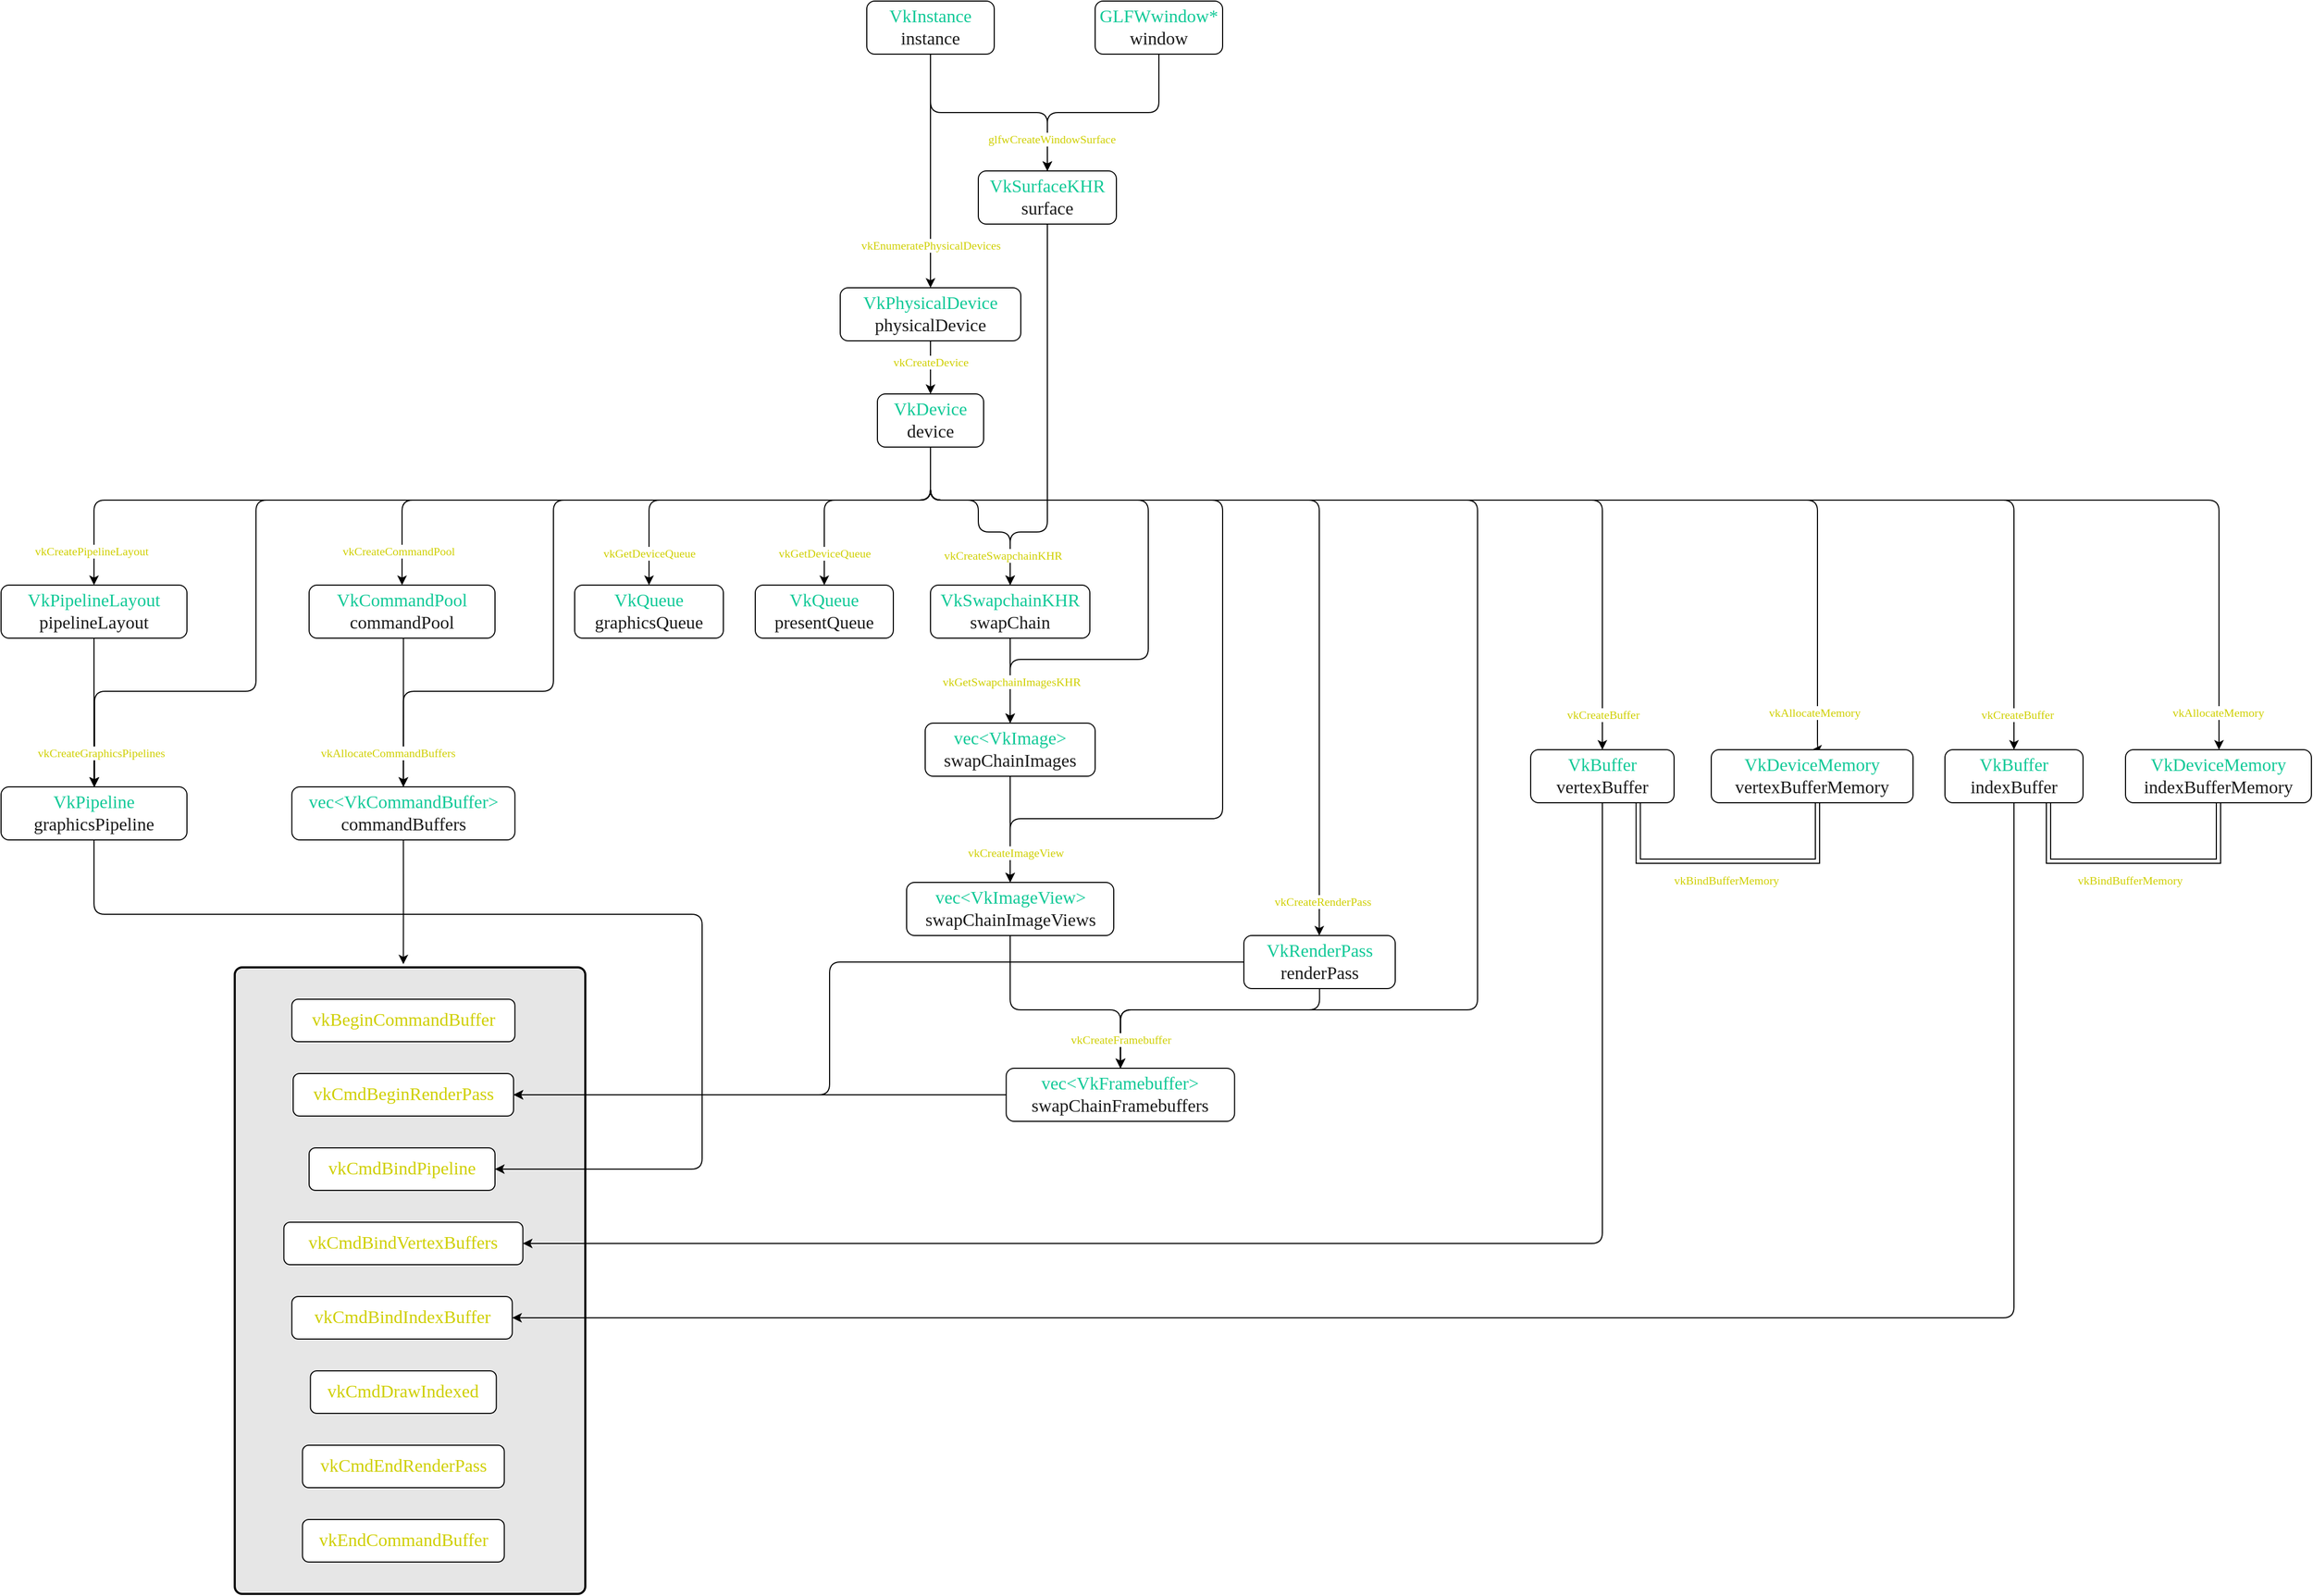 <mxfile version="14.7.6" type="github">
  <diagram id="baFzMBZQvumeQl2_fwXA" name="Page-1">
    <mxGraphModel dx="5710" dy="547" grid="1" gridSize="10" guides="1" tooltips="1" connect="1" arrows="1" fold="1" page="1" pageScale="1" pageWidth="2336" pageHeight="1654" math="0" shadow="0">
      <root>
        <mxCell id="0" />
        <mxCell id="1" parent="0" />
        <mxCell id="FvHJdSDC7yqyWIZDWJ_g-79" value="" style="rounded=1;whiteSpace=wrap;html=1;absoluteArcSize=1;arcSize=14;strokeWidth=2;fillColor=#E6E6E6;" parent="1" vertex="1">
          <mxGeometry x="-4371" y="970" width="330" height="590" as="geometry" />
        </mxCell>
        <mxCell id="FvHJdSDC7yqyWIZDWJ_g-3" style="edgeStyle=orthogonalEdgeStyle;rounded=1;orthogonalLoop=1;jettySize=auto;html=1;exitX=0.5;exitY=1;exitDx=0;exitDy=0;" parent="1" source="uCSQ6clWTxPqFR-X0H4s-1" target="FvHJdSDC7yqyWIZDWJ_g-1" edge="1">
          <mxGeometry relative="1" as="geometry" />
        </mxCell>
        <mxCell id="FvHJdSDC7yqyWIZDWJ_g-7" style="edgeStyle=orthogonalEdgeStyle;rounded=0;orthogonalLoop=1;jettySize=auto;html=1;exitX=0.5;exitY=1;exitDx=0;exitDy=0;" parent="1" source="uCSQ6clWTxPqFR-X0H4s-1" target="FvHJdSDC7yqyWIZDWJ_g-5" edge="1">
          <mxGeometry relative="1" as="geometry" />
        </mxCell>
        <mxCell id="uCSQ6clWTxPqFR-X0H4s-1" value="&lt;font face=&quot;Consolas&quot; style=&quot;font-size: 17px&quot;&gt;&lt;span style=&quot;color: rgb(16 , 201 , 151)&quot;&gt;VkInstance&lt;/span&gt;&lt;br&gt;&lt;span&gt;&lt;font color=&quot;#1a1a1a&quot; style=&quot;font-size: 17px&quot;&gt;instance&lt;/font&gt;&lt;/span&gt;&lt;br&gt;&lt;/font&gt;" style="rounded=1;whiteSpace=wrap;html=1;" parent="1" vertex="1">
          <mxGeometry x="-3776" y="60" width="120" height="50" as="geometry" />
        </mxCell>
        <mxCell id="FvHJdSDC7yqyWIZDWJ_g-108" style="edgeStyle=orthogonalEdgeStyle;rounded=1;sketch=0;orthogonalLoop=1;jettySize=auto;html=1;exitX=0.5;exitY=1;exitDx=0;exitDy=0;shadow=0;strokeColor=#000000;entryX=0.5;entryY=0;entryDx=0;entryDy=0;" parent="1" source="FvHJdSDC7yqyWIZDWJ_g-1" target="FvHJdSDC7yqyWIZDWJ_g-11" edge="1">
          <mxGeometry relative="1" as="geometry">
            <mxPoint x="-3606" y="480" as="targetPoint" />
            <Array as="points">
              <mxPoint x="-3606" y="560" />
              <mxPoint x="-3641" y="560" />
            </Array>
          </mxGeometry>
        </mxCell>
        <mxCell id="FvHJdSDC7yqyWIZDWJ_g-1" value="&lt;font face=&quot;Consolas&quot;&gt;&lt;font color=&quot;#10c997&quot;&gt;&lt;span style=&quot;font-size: 17px&quot;&gt;VkSurfaceKHR&lt;/span&gt;&lt;/font&gt;&lt;br&gt;&lt;font color=&quot;#1a1a1a&quot;&gt;&lt;span style=&quot;font-size: 17px&quot;&gt;surface&lt;/span&gt;&lt;/font&gt;&lt;br&gt;&lt;/font&gt;" style="rounded=1;whiteSpace=wrap;html=1;" parent="1" vertex="1">
          <mxGeometry x="-3671" y="220" width="130" height="50" as="geometry" />
        </mxCell>
        <mxCell id="FvHJdSDC7yqyWIZDWJ_g-4" value="" style="edgeStyle=orthogonalEdgeStyle;rounded=1;orthogonalLoop=1;jettySize=auto;exitX=0.5;exitY=1;exitDx=0;exitDy=0;entryX=0.5;entryY=0;entryDx=0;entryDy=0;html=1;labelPosition=center;verticalLabelPosition=bottom;align=center;verticalAlign=top;textDirection=ltr;" parent="1" source="FvHJdSDC7yqyWIZDWJ_g-2" target="FvHJdSDC7yqyWIZDWJ_g-1" edge="1">
          <mxGeometry relative="1" as="geometry" />
        </mxCell>
        <mxCell id="FvHJdSDC7yqyWIZDWJ_g-19" value="&lt;font face=&quot;Consolas&quot; color=&quot;#cfcf00&quot;&gt;glfwCreateWindowSurface&lt;/font&gt;" style="edgeLabel;html=1;align=center;verticalAlign=middle;resizable=0;points=[];" parent="FvHJdSDC7yqyWIZDWJ_g-4" vertex="1" connectable="0">
          <mxGeometry x="0.124" y="1" relative="1" as="geometry">
            <mxPoint x="-35" y="24" as="offset" />
          </mxGeometry>
        </mxCell>
        <mxCell id="FvHJdSDC7yqyWIZDWJ_g-2" value="&lt;font face=&quot;Consolas&quot;&gt;&lt;font color=&quot;#10c997&quot;&gt;&lt;span style=&quot;font-size: 17px&quot;&gt;GLFWwindow*&lt;/span&gt;&lt;/font&gt;&lt;br&gt;&lt;font color=&quot;#1a1a1a&quot;&gt;&lt;span style=&quot;font-size: 17px&quot;&gt;window&lt;/span&gt;&lt;/font&gt;&lt;br&gt;&lt;/font&gt;" style="rounded=1;whiteSpace=wrap;html=1;" parent="1" vertex="1">
          <mxGeometry x="-3561" y="60" width="120" height="50" as="geometry" />
        </mxCell>
        <mxCell id="FvHJdSDC7yqyWIZDWJ_g-9" style="edgeStyle=orthogonalEdgeStyle;rounded=0;orthogonalLoop=1;jettySize=auto;html=1;exitX=0.5;exitY=1;exitDx=0;exitDy=0;entryX=0.5;entryY=0;entryDx=0;entryDy=0;" parent="1" source="FvHJdSDC7yqyWIZDWJ_g-5" target="FvHJdSDC7yqyWIZDWJ_g-6" edge="1">
          <mxGeometry relative="1" as="geometry" />
        </mxCell>
        <mxCell id="FvHJdSDC7yqyWIZDWJ_g-5" value="&lt;font face=&quot;Consolas&quot;&gt;&lt;font color=&quot;#10c997&quot;&gt;&lt;span style=&quot;font-size: 17px&quot;&gt;VkPhysicalDevice&lt;/span&gt;&lt;/font&gt;&lt;br&gt;&lt;font color=&quot;#1a1a1a&quot;&gt;&lt;span style=&quot;font-size: 17px&quot;&gt;physicalDevice&lt;/span&gt;&lt;/font&gt;&lt;br&gt;&lt;/font&gt;" style="rounded=1;whiteSpace=wrap;html=1;" parent="1" vertex="1">
          <mxGeometry x="-3801" y="330" width="170" height="50" as="geometry" />
        </mxCell>
        <mxCell id="FvHJdSDC7yqyWIZDWJ_g-13" style="edgeStyle=orthogonalEdgeStyle;rounded=1;orthogonalLoop=1;jettySize=auto;html=1;exitX=0.5;exitY=1;exitDx=0;exitDy=0;entryX=0.5;entryY=0;entryDx=0;entryDy=0;" parent="1" source="FvHJdSDC7yqyWIZDWJ_g-6" target="FvHJdSDC7yqyWIZDWJ_g-10" edge="1">
          <mxGeometry relative="1" as="geometry">
            <Array as="points">
              <mxPoint x="-3716" y="530" />
              <mxPoint x="-3981" y="530" />
            </Array>
          </mxGeometry>
        </mxCell>
        <mxCell id="FvHJdSDC7yqyWIZDWJ_g-14" style="edgeStyle=orthogonalEdgeStyle;rounded=1;orthogonalLoop=1;jettySize=auto;html=1;exitX=0.5;exitY=1;exitDx=0;exitDy=0;entryX=0.5;entryY=0;entryDx=0;entryDy=0;" parent="1" source="FvHJdSDC7yqyWIZDWJ_g-6" target="FvHJdSDC7yqyWIZDWJ_g-12" edge="1">
          <mxGeometry relative="1" as="geometry">
            <Array as="points">
              <mxPoint x="-3716" y="530" />
              <mxPoint x="-3816" y="530" />
            </Array>
          </mxGeometry>
        </mxCell>
        <mxCell id="FvHJdSDC7yqyWIZDWJ_g-47" style="edgeStyle=orthogonalEdgeStyle;rounded=1;orthogonalLoop=1;jettySize=auto;html=1;exitX=0.5;exitY=1;exitDx=0;exitDy=0;" parent="1" source="FvHJdSDC7yqyWIZDWJ_g-6" target="FvHJdSDC7yqyWIZDWJ_g-41" edge="1">
          <mxGeometry relative="1" as="geometry">
            <Array as="points">
              <mxPoint x="-3716" y="530" />
              <mxPoint x="-3201" y="530" />
              <mxPoint x="-3201" y="1010" />
              <mxPoint x="-3537" y="1010" />
            </Array>
          </mxGeometry>
        </mxCell>
        <mxCell id="FvHJdSDC7yqyWIZDWJ_g-59" style="edgeStyle=orthogonalEdgeStyle;rounded=1;orthogonalLoop=1;jettySize=auto;html=1;exitX=0.5;exitY=1;exitDx=0;exitDy=0;entryX=0.5;entryY=0;entryDx=0;entryDy=0;" parent="1" source="FvHJdSDC7yqyWIZDWJ_g-6" target="FvHJdSDC7yqyWIZDWJ_g-11" edge="1">
          <mxGeometry relative="1" as="geometry">
            <Array as="points">
              <mxPoint x="-3716" y="530" />
              <mxPoint x="-3671" y="530" />
              <mxPoint x="-3671" y="560" />
              <mxPoint x="-3641" y="560" />
            </Array>
          </mxGeometry>
        </mxCell>
        <mxCell id="FvHJdSDC7yqyWIZDWJ_g-60" style="edgeStyle=orthogonalEdgeStyle;rounded=1;orthogonalLoop=1;jettySize=auto;html=1;exitX=0.5;exitY=1;exitDx=0;exitDy=0;entryX=0.5;entryY=0;entryDx=0;entryDy=0;" parent="1" source="FvHJdSDC7yqyWIZDWJ_g-6" target="FvHJdSDC7yqyWIZDWJ_g-29" edge="1">
          <mxGeometry relative="1" as="geometry">
            <Array as="points">
              <mxPoint x="-3716" y="530" />
              <mxPoint x="-3511" y="530" />
              <mxPoint x="-3511" y="680" />
              <mxPoint x="-3641" y="680" />
            </Array>
          </mxGeometry>
        </mxCell>
        <mxCell id="FvHJdSDC7yqyWIZDWJ_g-61" style="edgeStyle=orthogonalEdgeStyle;rounded=1;orthogonalLoop=1;jettySize=auto;html=1;exitX=0.5;exitY=1;exitDx=0;exitDy=0;entryX=0.5;entryY=0;entryDx=0;entryDy=0;" parent="1" source="FvHJdSDC7yqyWIZDWJ_g-6" target="FvHJdSDC7yqyWIZDWJ_g-32" edge="1">
          <mxGeometry relative="1" as="geometry">
            <Array as="points">
              <mxPoint x="-3716" y="530" />
              <mxPoint x="-3441" y="530" />
              <mxPoint x="-3441" y="830" />
              <mxPoint x="-3641" y="830" />
            </Array>
          </mxGeometry>
        </mxCell>
        <mxCell id="FvHJdSDC7yqyWIZDWJ_g-62" style="edgeStyle=orthogonalEdgeStyle;rounded=1;orthogonalLoop=1;jettySize=auto;html=1;exitX=0.5;exitY=1;exitDx=0;exitDy=0;" parent="1" source="FvHJdSDC7yqyWIZDWJ_g-6" target="FvHJdSDC7yqyWIZDWJ_g-39" edge="1">
          <mxGeometry relative="1" as="geometry">
            <Array as="points">
              <mxPoint x="-3716" y="530" />
              <mxPoint x="-3350" y="530" />
            </Array>
          </mxGeometry>
        </mxCell>
        <mxCell id="FvHJdSDC7yqyWIZDWJ_g-64" style="edgeStyle=orthogonalEdgeStyle;rounded=1;orthogonalLoop=1;jettySize=auto;html=1;exitX=0.5;exitY=1;exitDx=0;exitDy=0;" parent="1" source="FvHJdSDC7yqyWIZDWJ_g-6" target="FvHJdSDC7yqyWIZDWJ_g-40" edge="1">
          <mxGeometry relative="1" as="geometry">
            <Array as="points">
              <mxPoint x="-3716" y="530" />
              <mxPoint x="-4351" y="530" />
              <mxPoint x="-4351" y="710" />
              <mxPoint x="-4503" y="710" />
            </Array>
          </mxGeometry>
        </mxCell>
        <mxCell id="FvHJdSDC7yqyWIZDWJ_g-71" style="edgeStyle=orthogonalEdgeStyle;rounded=1;orthogonalLoop=1;jettySize=auto;html=1;exitX=0.5;exitY=1;exitDx=0;exitDy=0;entryX=0.5;entryY=0;entryDx=0;entryDy=0;" parent="1" source="FvHJdSDC7yqyWIZDWJ_g-6" target="FvHJdSDC7yqyWIZDWJ_g-53" edge="1">
          <mxGeometry relative="1" as="geometry">
            <Array as="points">
              <mxPoint x="-3716" y="530" />
              <mxPoint x="-4213" y="530" />
            </Array>
          </mxGeometry>
        </mxCell>
        <mxCell id="FvHJdSDC7yqyWIZDWJ_g-72" style="edgeStyle=orthogonalEdgeStyle;rounded=1;orthogonalLoop=1;jettySize=auto;html=1;exitX=0.5;exitY=1;exitDx=0;exitDy=0;entryX=0.5;entryY=0;entryDx=0;entryDy=0;" parent="1" source="FvHJdSDC7yqyWIZDWJ_g-6" target="FvHJdSDC7yqyWIZDWJ_g-66" edge="1">
          <mxGeometry relative="1" as="geometry">
            <Array as="points">
              <mxPoint x="-3716" y="530" />
              <mxPoint x="-3083" y="530" />
            </Array>
          </mxGeometry>
        </mxCell>
        <mxCell id="FvHJdSDC7yqyWIZDWJ_g-73" style="edgeStyle=orthogonalEdgeStyle;rounded=1;orthogonalLoop=1;jettySize=auto;html=1;exitX=0.5;exitY=1;exitDx=0;exitDy=0;entryX=0.5;entryY=0;entryDx=0;entryDy=0;" parent="1" source="FvHJdSDC7yqyWIZDWJ_g-6" target="FvHJdSDC7yqyWIZDWJ_g-67" edge="1">
          <mxGeometry relative="1" as="geometry">
            <Array as="points">
              <mxPoint x="-3716" y="530" />
              <mxPoint x="-2881" y="530" />
              <mxPoint x="-2881" y="765" />
            </Array>
          </mxGeometry>
        </mxCell>
        <mxCell id="FvHJdSDC7yqyWIZDWJ_g-78" style="edgeStyle=orthogonalEdgeStyle;rounded=1;orthogonalLoop=1;jettySize=auto;html=1;exitX=0.5;exitY=1;exitDx=0;exitDy=0;entryX=0.5;entryY=0;entryDx=0;entryDy=0;" parent="1" source="FvHJdSDC7yqyWIZDWJ_g-6" target="FvHJdSDC7yqyWIZDWJ_g-70" edge="1">
          <mxGeometry relative="1" as="geometry">
            <Array as="points">
              <mxPoint x="-3716" y="530" />
              <mxPoint x="-4071" y="530" />
              <mxPoint x="-4071" y="710" />
              <mxPoint x="-4212" y="710" />
            </Array>
          </mxGeometry>
        </mxCell>
        <mxCell id="FvHJdSDC7yqyWIZDWJ_g-101" style="edgeStyle=orthogonalEdgeStyle;rounded=1;sketch=0;orthogonalLoop=1;jettySize=auto;html=1;exitX=0.5;exitY=1;exitDx=0;exitDy=0;entryX=0.5;entryY=0;entryDx=0;entryDy=0;shadow=0;strokeColor=#000000;" parent="1" source="FvHJdSDC7yqyWIZDWJ_g-6" target="FvHJdSDC7yqyWIZDWJ_g-68" edge="1">
          <mxGeometry relative="1" as="geometry">
            <Array as="points">
              <mxPoint x="-3716" y="530" />
              <mxPoint x="-2696" y="530" />
            </Array>
          </mxGeometry>
        </mxCell>
        <mxCell id="FvHJdSDC7yqyWIZDWJ_g-102" style="edgeStyle=orthogonalEdgeStyle;rounded=1;sketch=0;orthogonalLoop=1;jettySize=auto;html=1;exitX=0.5;exitY=1;exitDx=0;exitDy=0;shadow=0;strokeColor=#000000;" parent="1" source="FvHJdSDC7yqyWIZDWJ_g-6" target="FvHJdSDC7yqyWIZDWJ_g-69" edge="1">
          <mxGeometry relative="1" as="geometry">
            <Array as="points">
              <mxPoint x="-3716" y="530" />
              <mxPoint x="-2503" y="530" />
            </Array>
          </mxGeometry>
        </mxCell>
        <mxCell id="RbgR3sPPMLUCvP3Kl11R-1" style="edgeStyle=orthogonalEdgeStyle;rounded=1;sketch=0;orthogonalLoop=1;jettySize=auto;html=1;exitX=0.5;exitY=1;exitDx=0;exitDy=0;entryX=0.5;entryY=0;entryDx=0;entryDy=0;shadow=0;strokeColor=#000000;" parent="1" source="FvHJdSDC7yqyWIZDWJ_g-6" target="FvHJdSDC7yqyWIZDWJ_g-54" edge="1">
          <mxGeometry relative="1" as="geometry">
            <Array as="points">
              <mxPoint x="-3716" y="530" />
              <mxPoint x="-4503" y="530" />
            </Array>
          </mxGeometry>
        </mxCell>
        <mxCell id="FvHJdSDC7yqyWIZDWJ_g-6" value="&lt;font face=&quot;Consolas&quot;&gt;&lt;font color=&quot;#10c997&quot;&gt;&lt;span style=&quot;font-size: 17px&quot;&gt;VkDevice&lt;/span&gt;&lt;/font&gt;&lt;br&gt;&lt;font color=&quot;#1a1a1a&quot;&gt;&lt;span style=&quot;font-size: 17px&quot;&gt;device&lt;/span&gt;&lt;/font&gt;&lt;br&gt;&lt;/font&gt;" style="rounded=1;whiteSpace=wrap;html=1;" parent="1" vertex="1">
          <mxGeometry x="-3766" y="430" width="100" height="50" as="geometry" />
        </mxCell>
        <mxCell id="FvHJdSDC7yqyWIZDWJ_g-10" value="&lt;font face=&quot;Consolas&quot;&gt;&lt;font color=&quot;#10c997&quot;&gt;&lt;span style=&quot;font-size: 17px&quot;&gt;VkQueue&lt;/span&gt;&lt;/font&gt;&lt;br&gt;&lt;font color=&quot;#1a1a1a&quot;&gt;&lt;span style=&quot;font-size: 17px&quot;&gt;graphicsQueue&lt;/span&gt;&lt;/font&gt;&lt;br&gt;&lt;/font&gt;" style="rounded=1;whiteSpace=wrap;html=1;" parent="1" vertex="1">
          <mxGeometry x="-4051" y="610" width="140" height="50" as="geometry" />
        </mxCell>
        <mxCell id="FvHJdSDC7yqyWIZDWJ_g-56" style="edgeStyle=orthogonalEdgeStyle;rounded=0;orthogonalLoop=1;jettySize=auto;html=1;exitX=0.5;exitY=1;exitDx=0;exitDy=0;" parent="1" source="FvHJdSDC7yqyWIZDWJ_g-11" target="FvHJdSDC7yqyWIZDWJ_g-29" edge="1">
          <mxGeometry relative="1" as="geometry" />
        </mxCell>
        <mxCell id="FvHJdSDC7yqyWIZDWJ_g-11" value="&lt;font face=&quot;Consolas&quot;&gt;&lt;font color=&quot;#10c997&quot;&gt;&lt;span style=&quot;font-size: 17px&quot;&gt;VkSwapchainKHR&lt;/span&gt;&lt;/font&gt;&lt;br&gt;&lt;font color=&quot;#1a1a1a&quot;&gt;&lt;span style=&quot;font-size: 17px&quot;&gt;swapChain&lt;/span&gt;&lt;/font&gt;&lt;br&gt;&lt;/font&gt;" style="rounded=1;whiteSpace=wrap;html=1;" parent="1" vertex="1">
          <mxGeometry x="-3716" y="610" width="150" height="50" as="geometry" />
        </mxCell>
        <mxCell id="FvHJdSDC7yqyWIZDWJ_g-12" value="&lt;font face=&quot;Consolas&quot;&gt;&lt;font color=&quot;#10c997&quot;&gt;&lt;span style=&quot;font-size: 17px&quot;&gt;VkQueue&lt;/span&gt;&lt;/font&gt;&lt;br&gt;&lt;font color=&quot;#1a1a1a&quot;&gt;&lt;span style=&quot;font-size: 17px&quot;&gt;presentQueue&lt;/span&gt;&lt;/font&gt;&lt;br&gt;&lt;/font&gt;" style="rounded=1;whiteSpace=wrap;html=1;" parent="1" vertex="1">
          <mxGeometry x="-3881" y="610" width="130" height="50" as="geometry" />
        </mxCell>
        <mxCell id="FvHJdSDC7yqyWIZDWJ_g-20" value="&lt;font color=&quot;#cfcf00&quot; face=&quot;Consolas&quot;&gt;&lt;span style=&quot;font-size: 11px&quot;&gt;vkEnumeratePhysicalDevices&lt;/span&gt;&lt;/font&gt;" style="edgeLabel;html=1;align=center;verticalAlign=middle;resizable=0;points=[];" parent="1" vertex="1" connectable="0">
          <mxGeometry x="-3716" y="290" as="geometry" />
        </mxCell>
        <mxCell id="FvHJdSDC7yqyWIZDWJ_g-21" value="&lt;font color=&quot;#cfcf00&quot; face=&quot;Consolas&quot;&gt;&lt;span style=&quot;font-size: 11px&quot;&gt;vkCreateDevice&lt;/span&gt;&lt;/font&gt;" style="edgeLabel;html=1;align=center;verticalAlign=middle;resizable=0;points=[];" parent="1" vertex="1" connectable="0">
          <mxGeometry x="-3716" y="400" as="geometry" />
        </mxCell>
        <mxCell id="FvHJdSDC7yqyWIZDWJ_g-22" value="&lt;font color=&quot;#cfcf00&quot; face=&quot;Consolas&quot;&gt;&lt;span style=&quot;font-size: 11px&quot;&gt;vkGetDeviceQueue&lt;/span&gt;&lt;/font&gt;" style="edgeLabel;html=1;align=center;verticalAlign=middle;resizable=0;points=[];" parent="1" vertex="1" connectable="0">
          <mxGeometry x="-3981" y="580" as="geometry" />
        </mxCell>
        <mxCell id="FvHJdSDC7yqyWIZDWJ_g-23" value="&lt;font color=&quot;#cfcf00&quot; face=&quot;Consolas&quot;&gt;&lt;span style=&quot;font-size: 11px&quot;&gt;vkCreateSwapchainKHR&lt;/span&gt;&lt;/font&gt;" style="edgeLabel;html=1;align=center;verticalAlign=middle;resizable=0;points=[];" parent="1" vertex="1" connectable="0">
          <mxGeometry x="-3656" y="590" as="geometry">
            <mxPoint x="8" y="-8" as="offset" />
          </mxGeometry>
        </mxCell>
        <mxCell id="FvHJdSDC7yqyWIZDWJ_g-24" value="&lt;font color=&quot;#cfcf00&quot; face=&quot;Consolas&quot;&gt;&lt;span style=&quot;font-size: 11px&quot;&gt;vkGetDeviceQueue&lt;/span&gt;&lt;/font&gt;" style="edgeLabel;html=1;align=center;verticalAlign=middle;resizable=0;points=[];" parent="1" vertex="1" connectable="0">
          <mxGeometry x="-3816" y="580" as="geometry" />
        </mxCell>
        <mxCell id="FvHJdSDC7yqyWIZDWJ_g-25" value="&lt;font color=&quot;#cfcf00&quot; face=&quot;Consolas&quot;&gt;&lt;span style=&quot;font-size: 11px&quot;&gt;vkCreateBuffer&lt;/span&gt;&lt;/font&gt;" style="edgeLabel;html=1;align=center;verticalAlign=middle;resizable=0;points=[];" parent="1" vertex="1" connectable="0">
          <mxGeometry x="-3091" y="740" as="geometry">
            <mxPoint x="8" y="-8" as="offset" />
          </mxGeometry>
        </mxCell>
        <mxCell id="FvHJdSDC7yqyWIZDWJ_g-26" value="&lt;font color=&quot;#cfcf00&quot; face=&quot;Consolas&quot;&gt;&lt;span style=&quot;font-size: 11px&quot;&gt;vkGetSwapchainImagesKHR&lt;/span&gt;&lt;/font&gt;" style="edgeLabel;html=1;align=center;verticalAlign=middle;resizable=0;points=[];" parent="1" vertex="1" connectable="0">
          <mxGeometry x="-3644.75" y="700" as="geometry">
            <mxPoint x="4" y="1" as="offset" />
          </mxGeometry>
        </mxCell>
        <mxCell id="FvHJdSDC7yqyWIZDWJ_g-33" style="edgeStyle=orthogonalEdgeStyle;rounded=0;orthogonalLoop=1;jettySize=auto;html=1;exitX=0.5;exitY=1;exitDx=0;exitDy=0;entryX=0.5;entryY=0;entryDx=0;entryDy=0;" parent="1" source="FvHJdSDC7yqyWIZDWJ_g-29" target="FvHJdSDC7yqyWIZDWJ_g-32" edge="1">
          <mxGeometry relative="1" as="geometry" />
        </mxCell>
        <mxCell id="FvHJdSDC7yqyWIZDWJ_g-29" value="&lt;font face=&quot;Consolas&quot;&gt;&lt;font color=&quot;#10c997&quot;&gt;&lt;span style=&quot;font-size: 17px&quot;&gt;vec&amp;lt;VkImage&amp;gt;&lt;/span&gt;&lt;/font&gt;&lt;br&gt;&lt;font color=&quot;#1a1a1a&quot;&gt;&lt;span style=&quot;font-size: 17px&quot;&gt;swapChainImages&lt;/span&gt;&lt;/font&gt;&lt;br&gt;&lt;/font&gt;" style="rounded=1;whiteSpace=wrap;html=1;" parent="1" vertex="1">
          <mxGeometry x="-3721" y="740" width="160" height="50" as="geometry" />
        </mxCell>
        <mxCell id="FvHJdSDC7yqyWIZDWJ_g-52" style="edgeStyle=orthogonalEdgeStyle;rounded=1;orthogonalLoop=1;jettySize=auto;html=1;exitX=0.5;exitY=1;exitDx=0;exitDy=0;entryX=0.5;entryY=0;entryDx=0;entryDy=0;" parent="1" source="FvHJdSDC7yqyWIZDWJ_g-32" target="FvHJdSDC7yqyWIZDWJ_g-41" edge="1">
          <mxGeometry relative="1" as="geometry">
            <Array as="points">
              <mxPoint x="-3641" y="1010" />
              <mxPoint x="-3537" y="1010" />
            </Array>
          </mxGeometry>
        </mxCell>
        <mxCell id="FvHJdSDC7yqyWIZDWJ_g-32" value="&lt;font face=&quot;Consolas&quot;&gt;&lt;font color=&quot;#10c997&quot;&gt;&lt;span style=&quot;font-size: 17px&quot;&gt;vec&amp;lt;VkImageView&amp;gt;&lt;/span&gt;&lt;/font&gt;&lt;br&gt;&lt;font color=&quot;#1a1a1a&quot;&gt;&lt;span style=&quot;font-size: 17px&quot;&gt;swapChainImageViews&lt;/span&gt;&lt;/font&gt;&lt;br&gt;&lt;/font&gt;" style="rounded=1;whiteSpace=wrap;html=1;" parent="1" vertex="1">
          <mxGeometry x="-3738.5" y="890" width="195" height="50" as="geometry" />
        </mxCell>
        <mxCell id="FvHJdSDC7yqyWIZDWJ_g-27" value="&lt;font color=&quot;#cfcf00&quot; face=&quot;Consolas&quot;&gt;&lt;span style=&quot;font-size: 11px&quot;&gt;vkCreateImageView&lt;/span&gt;&lt;/font&gt;" style="edgeLabel;html=1;align=center;verticalAlign=middle;resizable=0;points=[];" parent="1" vertex="1" connectable="0">
          <mxGeometry x="-3644.75" y="870" as="geometry">
            <mxPoint x="8" y="-8" as="offset" />
          </mxGeometry>
        </mxCell>
        <mxCell id="FvHJdSDC7yqyWIZDWJ_g-63" style="edgeStyle=orthogonalEdgeStyle;rounded=1;orthogonalLoop=1;jettySize=auto;html=1;exitX=0.5;exitY=1;exitDx=0;exitDy=0;entryX=0.5;entryY=0;entryDx=0;entryDy=0;" parent="1" source="FvHJdSDC7yqyWIZDWJ_g-39" target="FvHJdSDC7yqyWIZDWJ_g-41" edge="1">
          <mxGeometry relative="1" as="geometry">
            <Array as="points">
              <mxPoint x="-3350" y="1010" />
              <mxPoint x="-3537" y="1010" />
            </Array>
          </mxGeometry>
        </mxCell>
        <mxCell id="FvHJdSDC7yqyWIZDWJ_g-88" style="edgeStyle=orthogonalEdgeStyle;rounded=1;orthogonalLoop=1;jettySize=auto;html=1;exitX=0;exitY=0.5;exitDx=0;exitDy=0;entryX=1;entryY=0.5;entryDx=0;entryDy=0;" parent="1" source="FvHJdSDC7yqyWIZDWJ_g-39" target="FvHJdSDC7yqyWIZDWJ_g-87" edge="1">
          <mxGeometry relative="1" as="geometry">
            <Array as="points">
              <mxPoint x="-3811" y="965" />
              <mxPoint x="-3811" y="1090" />
            </Array>
          </mxGeometry>
        </mxCell>
        <mxCell id="FvHJdSDC7yqyWIZDWJ_g-39" value="&lt;font face=&quot;Consolas&quot;&gt;&lt;font color=&quot;#10c997&quot;&gt;&lt;span style=&quot;font-size: 17px&quot;&gt;VkRenderPass&lt;/span&gt;&lt;/font&gt;&lt;br&gt;&lt;font color=&quot;#1a1a1a&quot;&gt;&lt;span style=&quot;font-size: 17px&quot;&gt;renderPass&lt;/span&gt;&lt;/font&gt;&lt;br&gt;&lt;/font&gt;" style="rounded=1;whiteSpace=wrap;html=1;" parent="1" vertex="1">
          <mxGeometry x="-3421" y="940" width="142.5" height="50" as="geometry" />
        </mxCell>
        <mxCell id="FvHJdSDC7yqyWIZDWJ_g-92" style="edgeStyle=orthogonalEdgeStyle;rounded=1;orthogonalLoop=1;jettySize=auto;html=1;exitX=0.5;exitY=1;exitDx=0;exitDy=0;entryX=1;entryY=0.5;entryDx=0;entryDy=0;" parent="1" source="FvHJdSDC7yqyWIZDWJ_g-40" target="FvHJdSDC7yqyWIZDWJ_g-91" edge="1">
          <mxGeometry relative="1" as="geometry">
            <Array as="points">
              <mxPoint x="-4504" y="920" />
              <mxPoint x="-3931" y="920" />
              <mxPoint x="-3931" y="1160" />
            </Array>
          </mxGeometry>
        </mxCell>
        <mxCell id="FvHJdSDC7yqyWIZDWJ_g-40" value="&lt;font face=&quot;Consolas&quot;&gt;&lt;font color=&quot;#10c997&quot;&gt;&lt;span style=&quot;font-size: 17px&quot;&gt;VkPipeline&lt;/span&gt;&lt;/font&gt;&lt;br&gt;&lt;font color=&quot;#1a1a1a&quot;&gt;&lt;span style=&quot;font-size: 17px&quot;&gt;graphicsPipeline&lt;/span&gt;&lt;/font&gt;&lt;br&gt;&lt;/font&gt;" style="rounded=1;whiteSpace=wrap;html=1;" parent="1" vertex="1">
          <mxGeometry x="-4591" y="800" width="175" height="50" as="geometry" />
        </mxCell>
        <mxCell id="FvHJdSDC7yqyWIZDWJ_g-90" style="edgeStyle=orthogonalEdgeStyle;rounded=0;orthogonalLoop=1;jettySize=auto;html=1;exitX=0;exitY=0.5;exitDx=0;exitDy=0;entryX=1;entryY=0.5;entryDx=0;entryDy=0;" parent="1" source="FvHJdSDC7yqyWIZDWJ_g-41" target="FvHJdSDC7yqyWIZDWJ_g-87" edge="1">
          <mxGeometry relative="1" as="geometry" />
        </mxCell>
        <mxCell id="FvHJdSDC7yqyWIZDWJ_g-41" value="&lt;font face=&quot;Consolas&quot;&gt;&lt;font color=&quot;#10c997&quot;&gt;&lt;span style=&quot;font-size: 17px&quot;&gt;vec&amp;lt;VkFramebuffer&amp;gt;&lt;/span&gt;&lt;/font&gt;&lt;br&gt;&lt;font color=&quot;#1a1a1a&quot;&gt;&lt;span style=&quot;font-size: 17px&quot;&gt;swapChainFramebuffers&lt;/span&gt;&lt;/font&gt;&lt;br&gt;&lt;/font&gt;" style="rounded=1;whiteSpace=wrap;html=1;" parent="1" vertex="1">
          <mxGeometry x="-3644.75" y="1065" width="215" height="50" as="geometry" />
        </mxCell>
        <mxCell id="FvHJdSDC7yqyWIZDWJ_g-28" value="&lt;font color=&quot;#cfcf00&quot; face=&quot;Consolas&quot;&gt;&lt;span style=&quot;font-size: 11px&quot;&gt;vkCreateRenderPass&lt;/span&gt;&lt;/font&gt;" style="edgeLabel;html=1;align=center;verticalAlign=middle;resizable=0;points=[];" parent="1" vertex="1" connectable="0">
          <mxGeometry x="-3321" y="850" as="geometry">
            <mxPoint x="-26" y="58" as="offset" />
          </mxGeometry>
        </mxCell>
        <mxCell id="FvHJdSDC7yqyWIZDWJ_g-45" value="&lt;font color=&quot;#cfcf00&quot; face=&quot;Consolas&quot;&gt;&lt;span style=&quot;font-size: 11px&quot;&gt;vkCreateCommandPool&lt;/span&gt;&lt;/font&gt;" style="edgeLabel;html=1;align=center;verticalAlign=middle;resizable=0;points=[];" parent="1" vertex="1" connectable="0">
          <mxGeometry x="-4191" y="520" as="geometry">
            <mxPoint x="-26" y="58" as="offset" />
          </mxGeometry>
        </mxCell>
        <mxCell id="FvHJdSDC7yqyWIZDWJ_g-48" value="&lt;font color=&quot;#cfcf00&quot; face=&quot;Consolas&quot;&gt;&lt;span style=&quot;font-size: 11px&quot;&gt;vkBindBufferMemory&lt;/span&gt;&lt;/font&gt;" style="edgeLabel;html=1;align=center;verticalAlign=middle;resizable=0;points=[];" parent="1" vertex="1" connectable="0">
          <mxGeometry x="-2941" y="830" as="geometry">
            <mxPoint x="-26" y="58" as="offset" />
          </mxGeometry>
        </mxCell>
        <mxCell id="FvHJdSDC7yqyWIZDWJ_g-49" value="&lt;font color=&quot;#cfcf00&quot; face=&quot;Consolas&quot;&gt;&lt;span style=&quot;font-size: 11px&quot;&gt;vkAllocateMemory&lt;/span&gt;&lt;/font&gt;" style="edgeLabel;html=1;align=center;verticalAlign=middle;resizable=0;points=[];" parent="1" vertex="1" connectable="0">
          <mxGeometry x="-2851" y="680" as="geometry">
            <mxPoint x="-33" y="50" as="offset" />
          </mxGeometry>
        </mxCell>
        <mxCell id="FvHJdSDC7yqyWIZDWJ_g-50" value="&lt;font color=&quot;#cfcf00&quot; face=&quot;Consolas&quot;&gt;&lt;span style=&quot;font-size: 11px&quot;&gt;vkCreateFramebuffer&lt;/span&gt;&lt;/font&gt;" style="edgeLabel;html=1;align=center;verticalAlign=middle;resizable=0;points=[];" parent="1" vertex="1" connectable="0">
          <mxGeometry x="-3511" y="980" as="geometry">
            <mxPoint x="-26" y="58" as="offset" />
          </mxGeometry>
        </mxCell>
        <mxCell id="FvHJdSDC7yqyWIZDWJ_g-77" style="edgeStyle=orthogonalEdgeStyle;rounded=0;orthogonalLoop=1;jettySize=auto;html=1;exitX=0.5;exitY=1;exitDx=0;exitDy=0;entryX=0.5;entryY=0;entryDx=0;entryDy=0;" parent="1" source="FvHJdSDC7yqyWIZDWJ_g-53" target="FvHJdSDC7yqyWIZDWJ_g-70" edge="1">
          <mxGeometry relative="1" as="geometry">
            <Array as="points">
              <mxPoint x="-4212" y="660" />
            </Array>
          </mxGeometry>
        </mxCell>
        <mxCell id="FvHJdSDC7yqyWIZDWJ_g-53" value="&lt;font face=&quot;Consolas&quot;&gt;&lt;font color=&quot;#10c997&quot;&gt;&lt;span style=&quot;font-size: 17px&quot;&gt;VkCommandPool&lt;/span&gt;&lt;/font&gt;&lt;br&gt;&lt;font color=&quot;#1a1a1a&quot;&gt;&lt;span style=&quot;font-size: 17px&quot;&gt;commandPool&lt;/span&gt;&lt;/font&gt;&lt;br&gt;&lt;/font&gt;" style="rounded=1;whiteSpace=wrap;html=1;" parent="1" vertex="1">
          <mxGeometry x="-4301" y="610" width="175" height="50" as="geometry" />
        </mxCell>
        <mxCell id="RbgR3sPPMLUCvP3Kl11R-3" style="edgeStyle=orthogonalEdgeStyle;rounded=1;sketch=0;orthogonalLoop=1;jettySize=auto;html=1;exitX=0.5;exitY=1;exitDx=0;exitDy=0;shadow=0;strokeColor=#000000;" parent="1" source="FvHJdSDC7yqyWIZDWJ_g-54" target="FvHJdSDC7yqyWIZDWJ_g-40" edge="1">
          <mxGeometry relative="1" as="geometry" />
        </mxCell>
        <mxCell id="FvHJdSDC7yqyWIZDWJ_g-54" value="&lt;font face=&quot;Consolas&quot;&gt;&lt;font color=&quot;#10c997&quot;&gt;&lt;span style=&quot;font-size: 17px&quot;&gt;VkPipelineLayout&lt;/span&gt;&lt;/font&gt;&lt;br&gt;&lt;font color=&quot;#1a1a1a&quot;&gt;&lt;span style=&quot;font-size: 17px&quot;&gt;pipelineLayout&lt;/span&gt;&lt;/font&gt;&lt;br&gt;&lt;/font&gt;" style="rounded=1;whiteSpace=wrap;html=1;" parent="1" vertex="1">
          <mxGeometry x="-4591" y="610" width="175" height="50" as="geometry" />
        </mxCell>
        <mxCell id="FvHJdSDC7yqyWIZDWJ_g-42" value="&lt;font color=&quot;#cfcf00&quot; face=&quot;Consolas&quot;&gt;&lt;span style=&quot;font-size: 11px&quot;&gt;vkCreateGraphicsPipelines&lt;/span&gt;&lt;/font&gt;" style="edgeLabel;html=1;align=center;verticalAlign=middle;resizable=0;points=[];" parent="1" vertex="1" connectable="0">
          <mxGeometry x="-4471" y="710" as="geometry">
            <mxPoint x="-26" y="58" as="offset" />
          </mxGeometry>
        </mxCell>
        <mxCell id="FvHJdSDC7yqyWIZDWJ_g-74" style="edgeStyle=orthogonalEdgeStyle;rounded=0;orthogonalLoop=1;jettySize=auto;html=1;exitX=0.75;exitY=1;exitDx=0;exitDy=0;shape=link;sketch=0;shadow=0;" parent="1" source="FvHJdSDC7yqyWIZDWJ_g-66" target="FvHJdSDC7yqyWIZDWJ_g-67" edge="1">
          <mxGeometry relative="1" as="geometry">
            <mxPoint x="-3051" y="870" as="sourcePoint" />
            <mxPoint x="-2881" y="820" as="targetPoint" />
            <Array as="points">
              <mxPoint x="-3050" y="870" />
              <mxPoint x="-2881" y="870" />
            </Array>
          </mxGeometry>
        </mxCell>
        <mxCell id="FvHJdSDC7yqyWIZDWJ_g-99" style="edgeStyle=orthogonalEdgeStyle;rounded=1;orthogonalLoop=1;jettySize=auto;html=1;exitX=0.5;exitY=1;exitDx=0;exitDy=0;entryX=1;entryY=0.5;entryDx=0;entryDy=0;" parent="1" source="FvHJdSDC7yqyWIZDWJ_g-66" target="FvHJdSDC7yqyWIZDWJ_g-93" edge="1">
          <mxGeometry relative="1" as="geometry">
            <Array as="points">
              <mxPoint x="-3083" y="1230" />
            </Array>
          </mxGeometry>
        </mxCell>
        <mxCell id="FvHJdSDC7yqyWIZDWJ_g-66" value="&lt;font face=&quot;Consolas&quot;&gt;&lt;font color=&quot;#10c997&quot;&gt;&lt;span style=&quot;font-size: 17px&quot;&gt;VkBuffer&lt;/span&gt;&lt;/font&gt;&lt;br&gt;&lt;font color=&quot;#1a1a1a&quot;&gt;&lt;span style=&quot;font-size: 17px&quot;&gt;vertexBuffer&lt;/span&gt;&lt;/font&gt;&lt;br&gt;&lt;/font&gt;" style="rounded=1;whiteSpace=wrap;html=1;" parent="1" vertex="1">
          <mxGeometry x="-3151" y="765" width="135" height="50" as="geometry" />
        </mxCell>
        <mxCell id="FvHJdSDC7yqyWIZDWJ_g-67" value="&lt;font face=&quot;Consolas&quot;&gt;&lt;font color=&quot;#10c997&quot;&gt;&lt;span style=&quot;font-size: 17px&quot;&gt;VkDeviceMemory&lt;/span&gt;&lt;/font&gt;&lt;br&gt;&lt;font color=&quot;#1a1a1a&quot;&gt;&lt;span style=&quot;font-size: 17px&quot;&gt;vertexBufferMemory&lt;/span&gt;&lt;/font&gt;&lt;br&gt;&lt;/font&gt;" style="rounded=1;whiteSpace=wrap;html=1;" parent="1" vertex="1">
          <mxGeometry x="-2981" y="765" width="190" height="50" as="geometry" />
        </mxCell>
        <mxCell id="FvHJdSDC7yqyWIZDWJ_g-105" style="edgeStyle=orthogonalEdgeStyle;rounded=1;sketch=0;orthogonalLoop=1;jettySize=auto;html=1;exitX=0.5;exitY=1;exitDx=0;exitDy=0;entryX=1;entryY=0.5;entryDx=0;entryDy=0;shadow=0;strokeColor=#000000;" parent="1" source="FvHJdSDC7yqyWIZDWJ_g-68" target="FvHJdSDC7yqyWIZDWJ_g-94" edge="1">
          <mxGeometry relative="1" as="geometry" />
        </mxCell>
        <mxCell id="FvHJdSDC7yqyWIZDWJ_g-106" style="edgeStyle=orthogonalEdgeStyle;rounded=0;sketch=0;orthogonalLoop=1;jettySize=auto;html=1;exitX=0.75;exitY=1;exitDx=0;exitDy=0;entryX=0.5;entryY=1;entryDx=0;entryDy=0;shadow=0;strokeColor=#000000;shape=link;" parent="1" source="FvHJdSDC7yqyWIZDWJ_g-68" target="FvHJdSDC7yqyWIZDWJ_g-69" edge="1">
          <mxGeometry relative="1" as="geometry">
            <Array as="points">
              <mxPoint x="-2663" y="870" />
              <mxPoint x="-2503" y="870" />
            </Array>
          </mxGeometry>
        </mxCell>
        <mxCell id="FvHJdSDC7yqyWIZDWJ_g-68" value="&lt;font face=&quot;Consolas&quot;&gt;&lt;font color=&quot;#10c997&quot;&gt;&lt;span style=&quot;font-size: 17px&quot;&gt;VkBuffer&lt;/span&gt;&lt;/font&gt;&lt;br&gt;&lt;font color=&quot;#1a1a1a&quot;&gt;&lt;span style=&quot;font-size: 17px&quot;&gt;indexBuffer&lt;/span&gt;&lt;/font&gt;&lt;br&gt;&lt;/font&gt;" style="rounded=1;whiteSpace=wrap;html=1;" parent="1" vertex="1">
          <mxGeometry x="-2761" y="765" width="130" height="50" as="geometry" />
        </mxCell>
        <mxCell id="FvHJdSDC7yqyWIZDWJ_g-69" value="&lt;font color=&quot;#10c997&quot; style=&quot;font-family: &amp;#34;consolas&amp;#34;&quot;&gt;&lt;span style=&quot;font-size: 17px&quot;&gt;VkDeviceMemory&lt;/span&gt;&lt;/font&gt;&lt;br style=&quot;font-family: &amp;#34;consolas&amp;#34;&quot;&gt;&lt;font color=&quot;#1a1a1a&quot; face=&quot;consolas&quot;&gt;&lt;span style=&quot;font-size: 17px&quot;&gt;indexBufferMemory&lt;/span&gt;&lt;/font&gt;" style="rounded=1;whiteSpace=wrap;html=1;" parent="1" vertex="1">
          <mxGeometry x="-2591" y="765" width="175" height="50" as="geometry" />
        </mxCell>
        <mxCell id="FvHJdSDC7yqyWIZDWJ_g-86" style="edgeStyle=orthogonalEdgeStyle;rounded=0;orthogonalLoop=1;jettySize=auto;html=1;exitX=0.5;exitY=1;exitDx=0;exitDy=0;entryX=0.481;entryY=-0.005;entryDx=0;entryDy=0;entryPerimeter=0;" parent="1" source="FvHJdSDC7yqyWIZDWJ_g-70" target="FvHJdSDC7yqyWIZDWJ_g-79" edge="1">
          <mxGeometry relative="1" as="geometry">
            <mxPoint x="-4301" y="950" as="targetPoint" />
          </mxGeometry>
        </mxCell>
        <mxCell id="FvHJdSDC7yqyWIZDWJ_g-70" value="&lt;font face=&quot;Consolas&quot;&gt;&lt;font color=&quot;#10c997&quot;&gt;&lt;span style=&quot;font-size: 17px&quot;&gt;vec&amp;lt;VkCommandBuffer&amp;gt;&lt;/span&gt;&lt;/font&gt;&lt;br&gt;&lt;font color=&quot;#1a1a1a&quot;&gt;&lt;span style=&quot;font-size: 17px&quot;&gt;commandBuffers&lt;/span&gt;&lt;/font&gt;&lt;br&gt;&lt;/font&gt;" style="rounded=1;whiteSpace=wrap;html=1;" parent="1" vertex="1">
          <mxGeometry x="-4317.25" y="800" width="210" height="50" as="geometry" />
        </mxCell>
        <mxCell id="FvHJdSDC7yqyWIZDWJ_g-76" value="&lt;font color=&quot;#cfcf00&quot; face=&quot;Consolas&quot;&gt;&lt;span style=&quot;font-size: 11px&quot;&gt;vkAllocateCommandBuffers&lt;/span&gt;&lt;/font&gt;" style="edgeLabel;html=1;align=center;verticalAlign=middle;resizable=0;points=[];" parent="1" vertex="1" connectable="0">
          <mxGeometry x="-4201" y="710" as="geometry">
            <mxPoint x="-26" y="58" as="offset" />
          </mxGeometry>
        </mxCell>
        <mxCell id="FvHJdSDC7yqyWIZDWJ_g-85" value="&lt;span style=&quot;color: rgb(207 , 207 , 0) ; font-family: &amp;#34;consolas&amp;#34; ; font-size: 17px ; background-color: rgb(255 , 255 , 255)&quot;&gt;vkBeginCommandBuffer&lt;/span&gt;&lt;font face=&quot;Consolas&quot;&gt;&lt;br&gt;&lt;/font&gt;" style="rounded=1;whiteSpace=wrap;html=1;" parent="1" vertex="1">
          <mxGeometry x="-4317.25" y="1000" width="210" height="40" as="geometry" />
        </mxCell>
        <mxCell id="FvHJdSDC7yqyWIZDWJ_g-87" value="&lt;span style=&quot;color: rgb(207 , 207 , 0) ; font-family: &amp;#34;consolas&amp;#34; ; font-size: 17px ; background-color: rgb(255 , 255 , 255)&quot;&gt;vkCmdBeginRenderPass&lt;/span&gt;&lt;font face=&quot;Consolas&quot;&gt;&lt;br&gt;&lt;/font&gt;" style="rounded=1;whiteSpace=wrap;html=1;" parent="1" vertex="1">
          <mxGeometry x="-4316" y="1070" width="207.5" height="40" as="geometry" />
        </mxCell>
        <mxCell id="FvHJdSDC7yqyWIZDWJ_g-91" value="&lt;font color=&quot;#cfcf00&quot; face=&quot;consolas&quot;&gt;&lt;span style=&quot;font-size: 17px&quot;&gt;vkCmdBindPipeline&lt;/span&gt;&lt;/font&gt;" style="rounded=1;whiteSpace=wrap;html=1;" parent="1" vertex="1">
          <mxGeometry x="-4301" y="1140" width="175" height="40" as="geometry" />
        </mxCell>
        <mxCell id="FvHJdSDC7yqyWIZDWJ_g-93" value="&lt;font color=&quot;#cfcf00&quot; face=&quot;consolas&quot;&gt;&lt;span style=&quot;font-size: 17px&quot;&gt;vkCmdBindVertexBuffers&lt;/span&gt;&lt;/font&gt;" style="rounded=1;whiteSpace=wrap;html=1;" parent="1" vertex="1">
          <mxGeometry x="-4324.75" y="1210" width="225" height="40" as="geometry" />
        </mxCell>
        <mxCell id="FvHJdSDC7yqyWIZDWJ_g-94" value="&lt;font color=&quot;#cfcf00&quot; face=&quot;consolas&quot;&gt;&lt;span style=&quot;font-size: 17px&quot;&gt;vkCmdBindIndexBuffer&lt;/span&gt;&lt;/font&gt;" style="rounded=1;whiteSpace=wrap;html=1;" parent="1" vertex="1">
          <mxGeometry x="-4317.25" y="1280" width="207.5" height="40" as="geometry" />
        </mxCell>
        <mxCell id="FvHJdSDC7yqyWIZDWJ_g-96" value="&lt;font color=&quot;#cfcf00&quot; face=&quot;consolas&quot;&gt;&lt;span style=&quot;font-size: 17px&quot;&gt;vkCmdDrawIndexed&lt;/span&gt;&lt;/font&gt;" style="rounded=1;whiteSpace=wrap;html=1;" parent="1" vertex="1">
          <mxGeometry x="-4299.75" y="1350" width="175" height="40" as="geometry" />
        </mxCell>
        <mxCell id="FvHJdSDC7yqyWIZDWJ_g-97" value="&lt;font color=&quot;#cfcf00&quot; face=&quot;consolas&quot;&gt;&lt;span style=&quot;font-size: 17px&quot;&gt;vkCmdEndRenderPass&lt;/span&gt;&lt;/font&gt;" style="rounded=1;whiteSpace=wrap;html=1;" parent="1" vertex="1">
          <mxGeometry x="-4307.25" y="1420" width="190" height="40" as="geometry" />
        </mxCell>
        <mxCell id="FvHJdSDC7yqyWIZDWJ_g-98" value="&lt;font color=&quot;#cfcf00&quot; face=&quot;consolas&quot;&gt;&lt;span style=&quot;font-size: 17px&quot;&gt;vkEndCommandBuffer&lt;/span&gt;&lt;/font&gt;" style="rounded=1;whiteSpace=wrap;html=1;" parent="1" vertex="1">
          <mxGeometry x="-4307.25" y="1490" width="190" height="40" as="geometry" />
        </mxCell>
        <mxCell id="FvHJdSDC7yqyWIZDWJ_g-103" value="&lt;font color=&quot;#cfcf00&quot; face=&quot;Consolas&quot;&gt;&lt;span style=&quot;font-size: 11px&quot;&gt;vkCreateBuffer&lt;/span&gt;&lt;/font&gt;" style="edgeLabel;html=1;align=center;verticalAlign=middle;resizable=0;points=[];" parent="1" vertex="1" connectable="0">
          <mxGeometry x="-2701" y="740" as="geometry">
            <mxPoint x="8" y="-8" as="offset" />
          </mxGeometry>
        </mxCell>
        <mxCell id="FvHJdSDC7yqyWIZDWJ_g-104" value="&lt;font color=&quot;#cfcf00&quot; face=&quot;Consolas&quot;&gt;&lt;span style=&quot;font-size: 11px&quot;&gt;vkAllocateMemory&lt;/span&gt;&lt;/font&gt;" style="edgeLabel;html=1;align=center;verticalAlign=middle;resizable=0;points=[];" parent="1" vertex="1" connectable="0">
          <mxGeometry x="-2471" y="680" as="geometry">
            <mxPoint x="-33" y="50" as="offset" />
          </mxGeometry>
        </mxCell>
        <mxCell id="FvHJdSDC7yqyWIZDWJ_g-107" value="&lt;font color=&quot;#cfcf00&quot; face=&quot;Consolas&quot;&gt;&lt;span style=&quot;font-size: 11px&quot;&gt;vkBindBufferMemory&lt;/span&gt;&lt;/font&gt;" style="edgeLabel;html=1;align=center;verticalAlign=middle;resizable=0;points=[];" parent="1" vertex="1" connectable="0">
          <mxGeometry x="-2561" y="830" as="geometry">
            <mxPoint x="-26" y="58" as="offset" />
          </mxGeometry>
        </mxCell>
        <mxCell id="J2HJMgRs6SmeJb-_eaJ9-1" value="&lt;font color=&quot;#cfcf00&quot; face=&quot;Consolas&quot;&gt;&lt;span style=&quot;font-size: 11px&quot;&gt;vkCreatePipelineLayout&lt;/span&gt;&lt;/font&gt;" style="edgeLabel;html=1;align=center;verticalAlign=middle;resizable=0;points=[];" vertex="1" connectable="0" parent="1">
          <mxGeometry x="-4480" y="520" as="geometry">
            <mxPoint x="-26" y="58" as="offset" />
          </mxGeometry>
        </mxCell>
      </root>
    </mxGraphModel>
  </diagram>
</mxfile>
